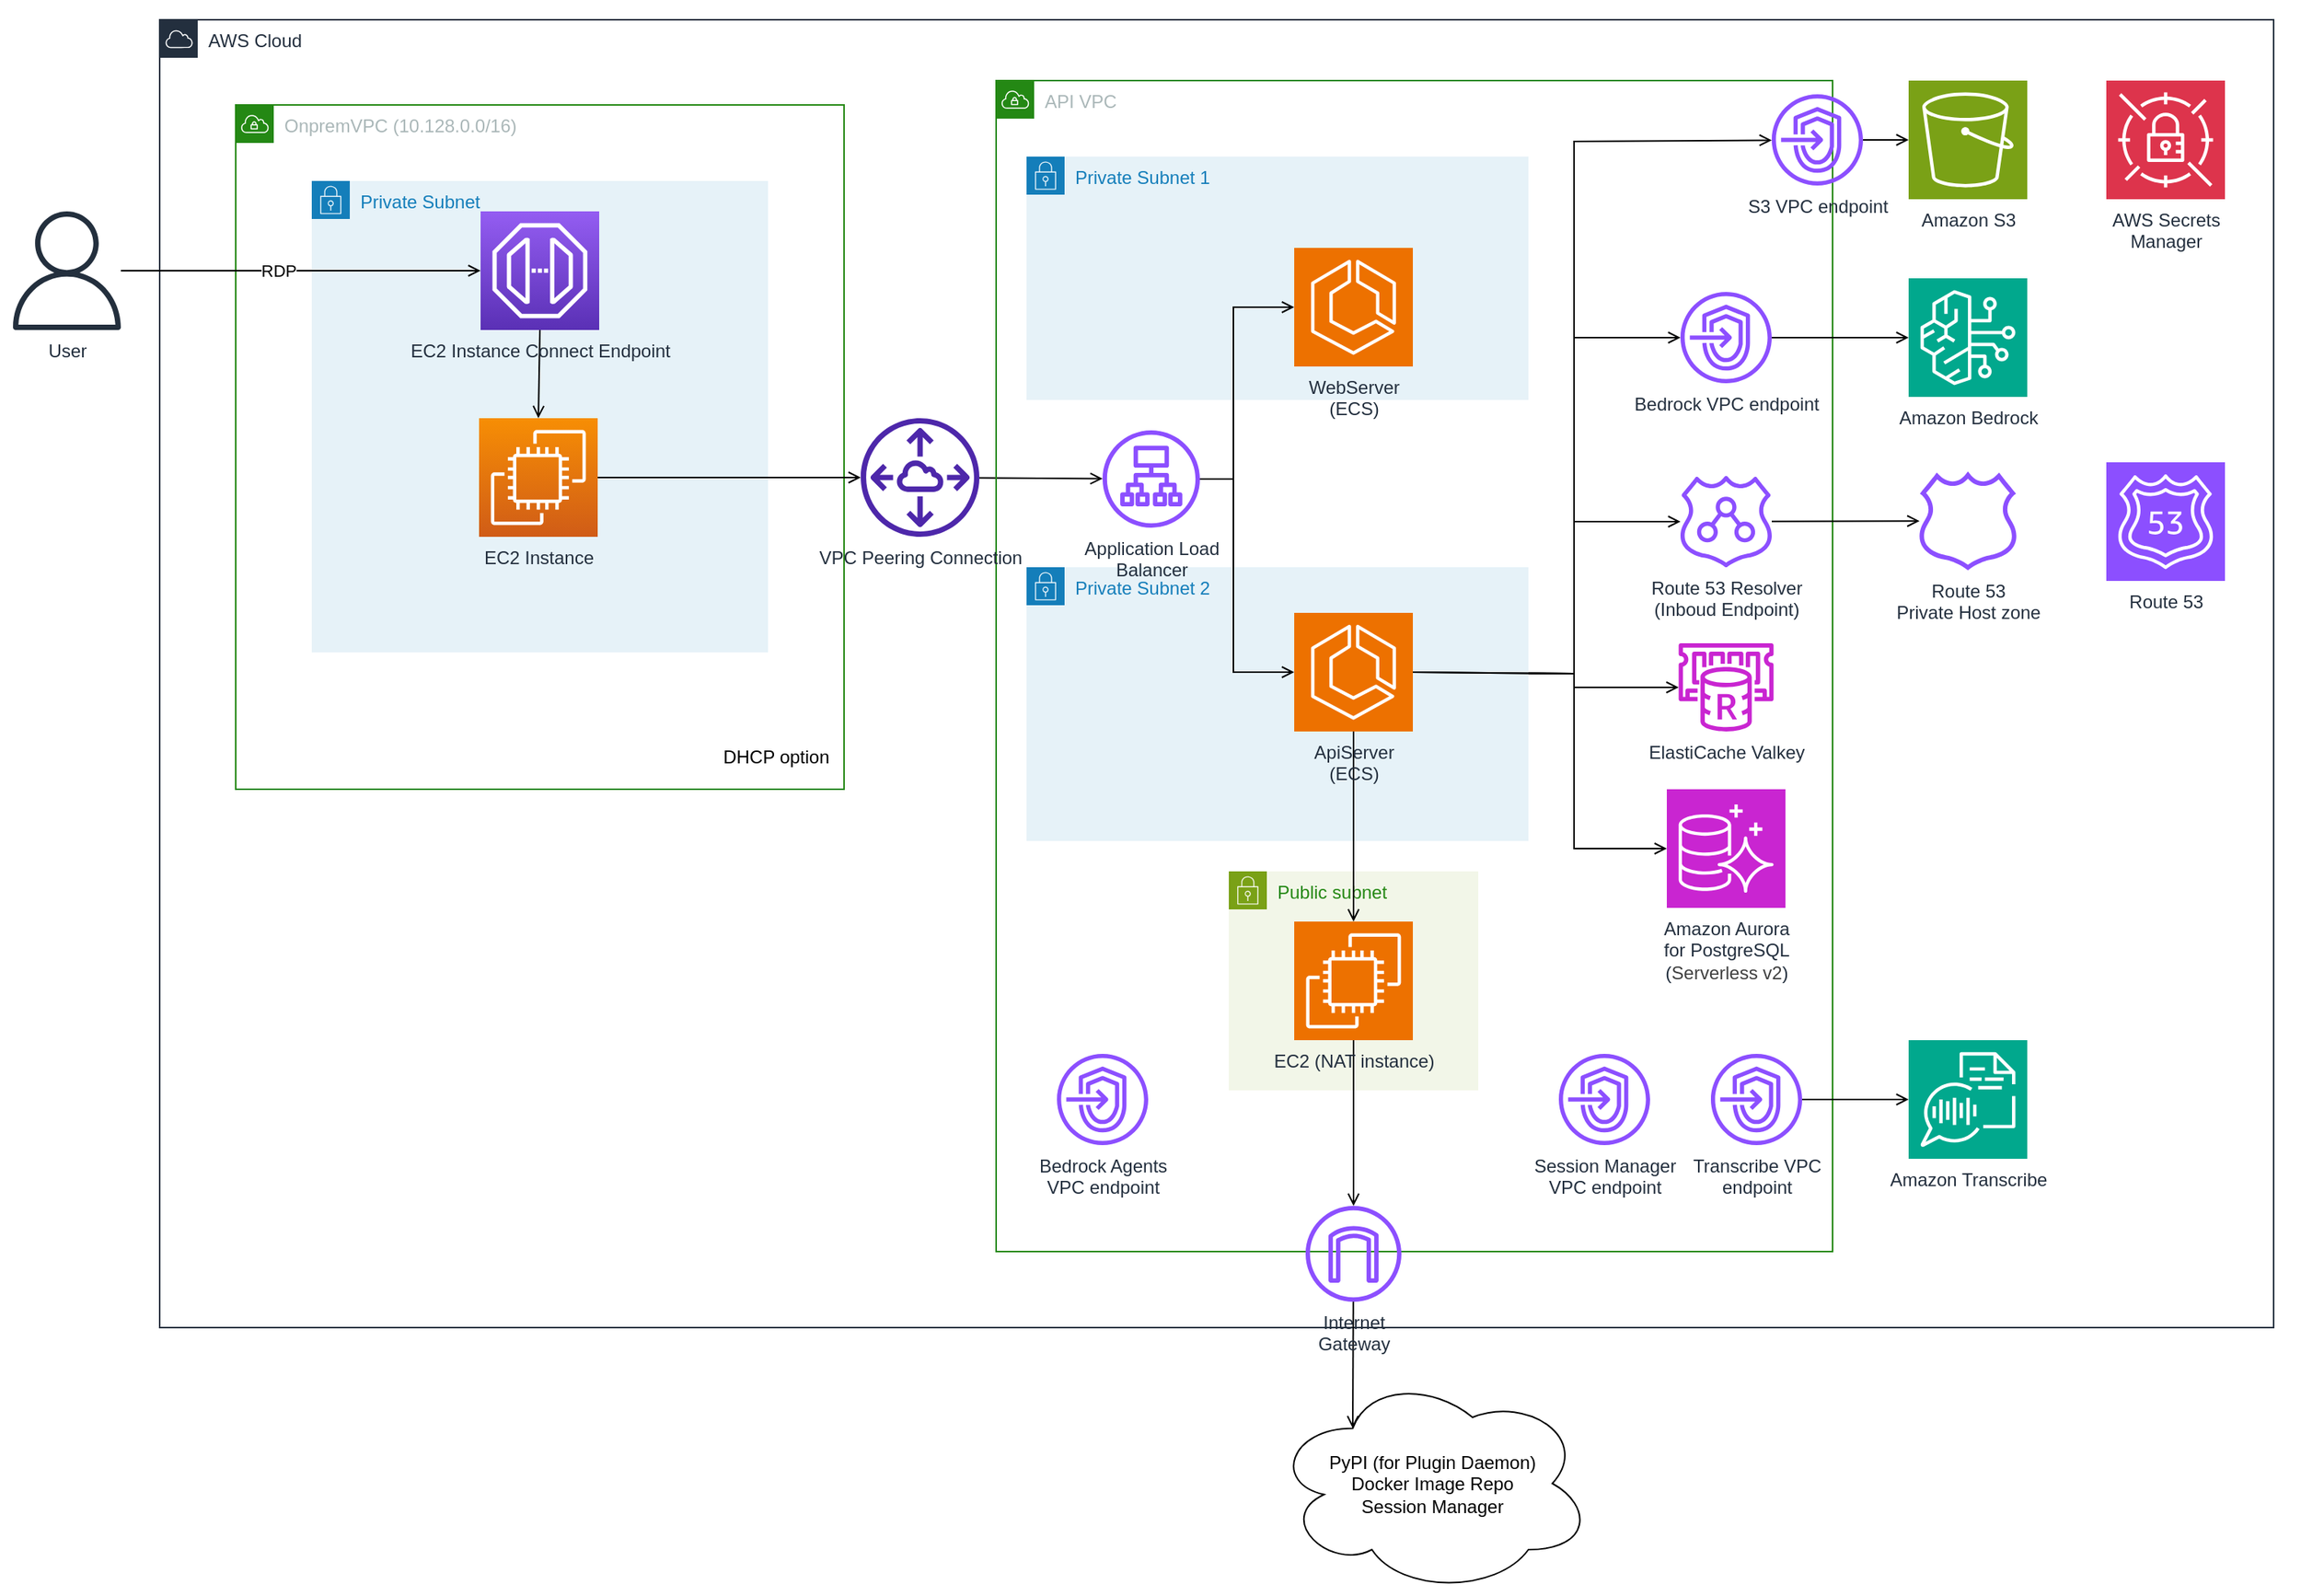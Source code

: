 <mxfile>
    <diagram name="構成図" id="scLz5ZwG_OTEOcT2iZyq">
        <mxGraphModel dx="2460" dy="1256" grid="0" gridSize="10" guides="1" tooltips="1" connect="1" arrows="1" fold="1" page="0" pageScale="1" pageWidth="1100" pageHeight="850" background="#ffffff" math="0" shadow="0">
            <root>
                <mxCell id="-Op6rsn55f1ckGNEvmAQ-0"/>
                <mxCell id="-Op6rsn55f1ckGNEvmAQ-1" style="" parent="-Op6rsn55f1ckGNEvmAQ-0"/>
                <mxCell id="0" value="" style="rounded=0;whiteSpace=wrap;html=1;strokeColor=none;" vertex="1" parent="-Op6rsn55f1ckGNEvmAQ-1">
                    <mxGeometry x="-55" y="37" width="1512" height="1047" as="geometry"/>
                </mxCell>
                <mxCell id="-Op6rsn55f1ckGNEvmAQ-7" value="AWS Cloud" style="points=[[0,0],[0.25,0],[0.5,0],[0.75,0],[1,0],[1,0.25],[1,0.5],[1,0.75],[1,1],[0.75,1],[0.5,1],[0.25,1],[0,1],[0,0.75],[0,0.5],[0,0.25]];outlineConnect=0;gradientColor=none;html=1;whiteSpace=wrap;fontSize=12;fontStyle=0;container=0;pointerEvents=0;collapsible=0;recursiveResize=0;shape=mxgraph.aws4.group;grIcon=mxgraph.aws4.group_aws_cloud;strokeColor=#232F3E;fillColor=none;verticalAlign=top;align=left;spacingLeft=30;fontColor=#232F3E;dashed=0;perimeterSpacing=10;" parent="-Op6rsn55f1ckGNEvmAQ-1" vertex="1">
                    <mxGeometry x="50" y="50" width="1390" height="860" as="geometry"/>
                </mxCell>
                <mxCell id="-Op6rsn55f1ckGNEvmAQ-8" value="User" style="sketch=0;outlineConnect=0;fontColor=#232F3E;gradientColor=none;fillColor=#232F3D;strokeColor=none;dashed=0;verticalLabelPosition=bottom;verticalAlign=top;align=center;html=1;fontSize=12;fontStyle=0;aspect=fixed;pointerEvents=1;shape=mxgraph.aws4.user;container=0;" parent="-Op6rsn55f1ckGNEvmAQ-1" vertex="1">
                    <mxGeometry x="-50" y="176" width="78" height="78" as="geometry"/>
                </mxCell>
                <mxCell id="aWdYd8eRBDDAZTukUYf9-21" value="" style="endArrow=open;startArrow=none;html=1;rounded=0;startFill=0;endFill=0;" parent="-Op6rsn55f1ckGNEvmAQ-1" source="-Op6rsn55f1ckGNEvmAQ-16" target="aWdYd8eRBDDAZTukUYf9-20" edge="1">
                    <mxGeometry width="50" height="50" relative="1" as="geometry">
                        <mxPoint x="614" y="352" as="sourcePoint"/>
                        <mxPoint x="640" y="351.732" as="targetPoint"/>
                        <Array as="points"/>
                    </mxGeometry>
                </mxCell>
                <mxCell id="aWdYd8eRBDDAZTukUYf9-26" value="" style="endArrow=open;startArrow=none;html=1;rounded=0;startFill=0;endFill=0;exitX=1;exitY=0.5;exitDx=0;exitDy=0;exitPerimeter=0;" parent="-Op6rsn55f1ckGNEvmAQ-1" source="aWdYd8eRBDDAZTukUYf9-19" target="aWdYd8eRBDDAZTukUYf9-6" edge="1">
                    <mxGeometry width="50" height="50" relative="1" as="geometry">
                        <mxPoint x="990" y="340" as="sourcePoint"/>
                        <mxPoint x="1010" y="390" as="targetPoint"/>
                        <Array as="points">
                            <mxPoint x="980" y="480"/>
                            <mxPoint x="980" y="259"/>
                        </Array>
                    </mxGeometry>
                </mxCell>
                <mxCell id="aWdYd8eRBDDAZTukUYf9-27" value="" style="endArrow=open;startArrow=none;html=1;rounded=0;startFill=0;endFill=0;exitX=1;exitY=0.5;exitDx=0;exitDy=0;exitPerimeter=0;" parent="-Op6rsn55f1ckGNEvmAQ-1" source="aWdYd8eRBDDAZTukUYf9-19" target="aWdYd8eRBDDAZTukUYf9-8" edge="1">
                    <mxGeometry width="50" height="50" relative="1" as="geometry">
                        <mxPoint x="1180" y="203" as="sourcePoint"/>
                        <mxPoint x="1200" y="199" as="targetPoint"/>
                        <Array as="points">
                            <mxPoint x="980" y="480"/>
                            <mxPoint x="980" y="130"/>
                        </Array>
                    </mxGeometry>
                </mxCell>
                <mxCell id="rXge9O6t7DaGYMaKoHD8-5" value="" style="endArrow=open;startArrow=none;html=1;rounded=0;startFill=0;endFill=0;exitX=1;exitY=0.5;exitDx=0;exitDy=0;exitPerimeter=0;" parent="-Op6rsn55f1ckGNEvmAQ-1" source="aWdYd8eRBDDAZTukUYf9-19" target="rXge9O6t7DaGYMaKoHD8-2" edge="1">
                    <mxGeometry width="50" height="50" relative="1" as="geometry">
                        <mxPoint x="884" y="489" as="sourcePoint"/>
                        <mxPoint x="1000" y="380" as="targetPoint"/>
                        <Array as="points">
                            <mxPoint x="980" y="480"/>
                            <mxPoint x="980" y="380"/>
                        </Array>
                    </mxGeometry>
                </mxCell>
                <mxCell id="aWdYd8eRBDDAZTukUYf9-0" value="PyPI (for Plugin Daemon)&lt;div&gt;Docker Image Repo&lt;/div&gt;&lt;div&gt;Session Manager&lt;/div&gt;" style="ellipse;shape=cloud;whiteSpace=wrap;html=1;container=0;" parent="-Op6rsn55f1ckGNEvmAQ-1" vertex="1">
                    <mxGeometry x="782" y="940" width="210" height="145" as="geometry"/>
                </mxCell>
                <mxCell id="A0FoMAuSDGvXEwbJHEUI-2" value="ASR" style="" parent="-Op6rsn55f1ckGNEvmAQ-0"/>
                <mxCell id="aWdYd8eRBDDAZTukUYf9-1" value="API VPC" style="points=[[0,0],[0.25,0],[0.5,0],[0.75,0],[1,0],[1,0.25],[1,0.5],[1,0.75],[1,1],[0.75,1],[0.5,1],[0.25,1],[0,1],[0,0.75],[0,0.5],[0,0.25]];outlineConnect=0;gradientColor=none;html=1;whiteSpace=wrap;fontSize=12;fontStyle=0;container=0;pointerEvents=0;collapsible=0;recursiveResize=0;shape=mxgraph.aws4.group;grIcon=mxgraph.aws4.group_vpc;strokeColor=#248814;fillColor=none;verticalAlign=top;align=left;spacingLeft=30;fontColor=#AAB7B8;dashed=0;" parent="A0FoMAuSDGvXEwbJHEUI-2" vertex="1">
                    <mxGeometry x="600" y="90" width="550" height="770" as="geometry"/>
                </mxCell>
                <mxCell id="aWdYd8eRBDDAZTukUYf9-2" value="Private Subnet 1" style="points=[[0,0],[0.25,0],[0.5,0],[0.75,0],[1,0],[1,0.25],[1,0.5],[1,0.75],[1,1],[0.75,1],[0.5,1],[0.25,1],[0,1],[0,0.75],[0,0.5],[0,0.25]];outlineConnect=0;gradientColor=none;html=1;whiteSpace=wrap;fontSize=12;fontStyle=0;container=0;pointerEvents=0;collapsible=0;recursiveResize=0;shape=mxgraph.aws4.group;grIcon=mxgraph.aws4.group_security_group;grStroke=0;strokeColor=#147EBA;fillColor=#E6F2F8;verticalAlign=top;align=left;spacingLeft=30;fontColor=#147EBA;dashed=0;" parent="A0FoMAuSDGvXEwbJHEUI-2" vertex="1">
                    <mxGeometry x="620" y="140" width="330" height="160" as="geometry"/>
                </mxCell>
                <mxCell id="aWdYd8eRBDDAZTukUYf9-3" value="Private Subnet 2" style="points=[[0,0],[0.25,0],[0.5,0],[0.75,0],[1,0],[1,0.25],[1,0.5],[1,0.75],[1,1],[0.75,1],[0.5,1],[0.25,1],[0,1],[0,0.75],[0,0.5],[0,0.25]];outlineConnect=0;gradientColor=none;html=1;whiteSpace=wrap;fontSize=12;fontStyle=0;container=0;pointerEvents=0;collapsible=0;recursiveResize=0;shape=mxgraph.aws4.group;grIcon=mxgraph.aws4.group_security_group;grStroke=0;strokeColor=#147EBA;fillColor=#E6F2F8;verticalAlign=top;align=left;spacingLeft=30;fontColor=#147EBA;dashed=0;" parent="A0FoMAuSDGvXEwbJHEUI-2" vertex="1">
                    <mxGeometry x="620" y="410" width="330" height="180" as="geometry"/>
                </mxCell>
                <mxCell id="aWdYd8eRBDDAZTukUYf9-4" value="Amazon Bedrock" style="sketch=0;points=[[0,0,0],[0.25,0,0],[0.5,0,0],[0.75,0,0],[1,0,0],[0,1,0],[0.25,1,0],[0.5,1,0],[0.75,1,0],[1,1,0],[0,0.25,0],[0,0.5,0],[0,0.75,0],[1,0.25,0],[1,0.5,0],[1,0.75,0]];outlineConnect=0;fontColor=#232F3E;fillColor=#01A88D;strokeColor=#ffffff;dashed=0;verticalLabelPosition=bottom;verticalAlign=top;align=center;html=1;fontSize=12;fontStyle=0;aspect=fixed;shape=mxgraph.aws4.resourceIcon;resIcon=mxgraph.aws4.bedrock;container=0;" parent="A0FoMAuSDGvXEwbJHEUI-2" vertex="1">
                    <mxGeometry x="1200" y="220" width="78" height="78" as="geometry"/>
                </mxCell>
                <mxCell id="aWdYd8eRBDDAZTukUYf9-5" value="" style="endArrow=open;startArrow=none;html=1;rounded=0;startFill=0;entryX=0;entryY=0.5;entryDx=0;entryDy=0;entryPerimeter=0;endFill=0;" parent="A0FoMAuSDGvXEwbJHEUI-2" source="aWdYd8eRBDDAZTukUYf9-6" target="aWdYd8eRBDDAZTukUYf9-4" edge="1">
                    <mxGeometry width="50" height="50" relative="1" as="geometry">
                        <mxPoint x="599" y="264" as="sourcePoint"/>
                        <mxPoint x="680" y="220" as="targetPoint"/>
                        <Array as="points"/>
                    </mxGeometry>
                </mxCell>
                <mxCell id="aWdYd8eRBDDAZTukUYf9-6" value="Bedrock VPC endpoint&lt;div&gt;&lt;br&gt;&lt;/div&gt;" style="sketch=0;outlineConnect=0;fontColor=#232F3E;gradientColor=none;fillColor=#8C4FFF;strokeColor=none;dashed=0;verticalLabelPosition=bottom;verticalAlign=top;align=center;html=1;fontSize=12;fontStyle=0;aspect=fixed;pointerEvents=1;shape=mxgraph.aws4.endpoints;container=0;" parent="A0FoMAuSDGvXEwbJHEUI-2" vertex="1">
                    <mxGeometry x="1050" y="229" width="60" height="60" as="geometry"/>
                </mxCell>
                <mxCell id="aWdYd8eRBDDAZTukUYf9-7" value="Amazon S3" style="sketch=0;points=[[0,0,0],[0.25,0,0],[0.5,0,0],[0.75,0,0],[1,0,0],[0,1,0],[0.25,1,0],[0.5,1,0],[0.75,1,0],[1,1,0],[0,0.25,0],[0,0.5,0],[0,0.75,0],[1,0.25,0],[1,0.5,0],[1,0.75,0]];outlineConnect=0;fontColor=#232F3E;fillColor=#7AA116;strokeColor=#ffffff;dashed=0;verticalLabelPosition=bottom;verticalAlign=top;align=center;html=1;fontSize=12;fontStyle=0;aspect=fixed;shape=mxgraph.aws4.resourceIcon;resIcon=mxgraph.aws4.s3;" parent="A0FoMAuSDGvXEwbJHEUI-2" vertex="1">
                    <mxGeometry x="1200" y="90" width="78" height="78" as="geometry"/>
                </mxCell>
                <mxCell id="aWdYd8eRBDDAZTukUYf9-8" value="S3 VPC endpoint&lt;div&gt;&lt;br&gt;&lt;/div&gt;" style="sketch=0;outlineConnect=0;fontColor=#232F3E;gradientColor=none;fillColor=#8C4FFF;strokeColor=none;dashed=0;verticalLabelPosition=bottom;verticalAlign=top;align=center;html=1;fontSize=12;fontStyle=0;aspect=fixed;pointerEvents=1;shape=mxgraph.aws4.endpoints;container=0;" parent="A0FoMAuSDGvXEwbJHEUI-2" vertex="1">
                    <mxGeometry x="1110" y="99" width="60" height="60" as="geometry"/>
                </mxCell>
                <mxCell id="aWdYd8eRBDDAZTukUYf9-9" value="" style="endArrow=open;startArrow=none;html=1;rounded=0;startFill=0;endFill=0;entryX=0;entryY=0.5;entryDx=0;entryDy=0;entryPerimeter=0;" parent="A0FoMAuSDGvXEwbJHEUI-2" source="aWdYd8eRBDDAZTukUYf9-8" target="aWdYd8eRBDDAZTukUYf9-7" edge="1">
                    <mxGeometry width="50" height="50" relative="1" as="geometry">
                        <mxPoint x="884" y="420" as="sourcePoint"/>
                        <mxPoint x="1020" y="331" as="targetPoint"/>
                        <Array as="points"/>
                    </mxGeometry>
                </mxCell>
                <mxCell id="aWdYd8eRBDDAZTukUYf9-10" value="Public subnet" style="points=[[0,0],[0.25,0],[0.5,0],[0.75,0],[1,0],[1,0.25],[1,0.5],[1,0.75],[1,1],[0.75,1],[0.5,1],[0.25,1],[0,1],[0,0.75],[0,0.5],[0,0.25]];outlineConnect=0;gradientColor=none;html=1;whiteSpace=wrap;fontSize=12;fontStyle=0;container=0;pointerEvents=0;collapsible=0;recursiveResize=0;shape=mxgraph.aws4.group;grIcon=mxgraph.aws4.group_security_group;grStroke=0;strokeColor=#7AA116;fillColor=#F2F6E8;verticalAlign=top;align=left;spacingLeft=30;fontColor=#248814;dashed=0;" parent="A0FoMAuSDGvXEwbJHEUI-2" vertex="1">
                    <mxGeometry x="753" y="610" width="164" height="144" as="geometry"/>
                </mxCell>
                <mxCell id="aWdYd8eRBDDAZTukUYf9-11" value="" style="endArrow=open;startArrow=none;html=1;rounded=0;startFill=0;endFill=0;entryX=0.25;entryY=0.25;entryDx=0;entryDy=0;entryPerimeter=0;" parent="A0FoMAuSDGvXEwbJHEUI-2" source="aWdYd8eRBDDAZTukUYf9-12" target="aWdYd8eRBDDAZTukUYf9-0" edge="1">
                    <mxGeometry width="50" height="50" relative="1" as="geometry">
                        <mxPoint x="1085" y="731" as="sourcePoint"/>
                        <mxPoint x="1340" y="721" as="targetPoint"/>
                        <Array as="points"/>
                    </mxGeometry>
                </mxCell>
                <mxCell id="aWdYd8eRBDDAZTukUYf9-12" value="Internet&lt;div&gt;Gateway&lt;/div&gt;" style="sketch=0;outlineConnect=0;fontColor=#232F3E;gradientColor=none;fillColor=#8C4FFF;strokeColor=none;dashed=0;verticalLabelPosition=bottom;verticalAlign=top;align=center;html=1;fontSize=12;fontStyle=0;aspect=fixed;pointerEvents=1;shape=mxgraph.aws4.internet_gateway;container=0;" parent="A0FoMAuSDGvXEwbJHEUI-2" vertex="1">
                    <mxGeometry x="803.5" y="830" width="63" height="63" as="geometry"/>
                </mxCell>
                <mxCell id="rXge9O6t7DaGYMaKoHD8-2" value="Route 53 Resolver&lt;div&gt;(Inboud Endpoint)&lt;/div&gt;" style="sketch=0;outlineConnect=0;fontColor=#232F3E;gradientColor=none;fillColor=#8C4FFF;strokeColor=none;dashed=0;verticalLabelPosition=bottom;verticalAlign=top;align=center;html=1;fontSize=12;fontStyle=0;aspect=fixed;pointerEvents=1;shape=mxgraph.aws4.route_53_resolver;" parent="A0FoMAuSDGvXEwbJHEUI-2" vertex="1">
                    <mxGeometry x="1050" y="350" width="60" height="60" as="geometry"/>
                </mxCell>
                <mxCell id="BU0Ik7JDDgYD2u-8v20c-0" value="Route 53" style="sketch=0;points=[[0,0,0],[0.25,0,0],[0.5,0,0],[0.75,0,0],[1,0,0],[0,1,0],[0.25,1,0],[0.5,1,0],[0.75,1,0],[1,1,0],[0,0.25,0],[0,0.5,0],[0,0.75,0],[1,0.25,0],[1,0.5,0],[1,0.75,0]];outlineConnect=0;fontColor=#232F3E;fillColor=#8C4FFF;strokeColor=#ffffff;dashed=0;verticalLabelPosition=bottom;verticalAlign=top;align=center;html=1;fontSize=12;fontStyle=0;aspect=fixed;shape=mxgraph.aws4.resourceIcon;resIcon=mxgraph.aws4.route_53;" parent="A0FoMAuSDGvXEwbJHEUI-2" vertex="1">
                    <mxGeometry x="1330" y="341" width="78" height="78" as="geometry"/>
                </mxCell>
                <mxCell id="BU0Ik7JDDgYD2u-8v20c-3" value="Route 53&lt;div&gt;Private Host zone&lt;/div&gt;" style="sketch=0;outlineConnect=0;fontColor=#232F3E;gradientColor=none;fillColor=#8C4FFF;strokeColor=none;dashed=0;verticalLabelPosition=bottom;verticalAlign=top;align=center;html=1;fontSize=12;fontStyle=0;aspect=fixed;pointerEvents=1;shape=mxgraph.aws4.hosted_zone;" parent="A0FoMAuSDGvXEwbJHEUI-2" vertex="1">
                    <mxGeometry x="1206.08" y="347" width="65.85" height="65" as="geometry"/>
                </mxCell>
                <mxCell id="BU0Ik7JDDgYD2u-8v20c-4" value="" style="endArrow=open;startArrow=none;html=1;rounded=0;startFill=0;endFill=0;" parent="A0FoMAuSDGvXEwbJHEUI-2" source="rXge9O6t7DaGYMaKoHD8-2" target="BU0Ik7JDDgYD2u-8v20c-3" edge="1">
                    <mxGeometry width="50" height="50" relative="1" as="geometry">
                        <mxPoint x="1120" y="269" as="sourcePoint"/>
                        <mxPoint x="1210" y="269" as="targetPoint"/>
                        <Array as="points"/>
                    </mxGeometry>
                </mxCell>
                <mxCell id="A0FoMAuSDGvXEwbJHEUI-3" value="debug: true" style="" parent="-Op6rsn55f1ckGNEvmAQ-0"/>
                <mxCell id="-Op6rsn55f1ckGNEvmAQ-3" value="Private Subnet" style="points=[[0,0],[0.25,0],[0.5,0],[0.75,0],[1,0],[1,0.25],[1,0.5],[1,0.75],[1,1],[0.75,1],[0.5,1],[0.25,1],[0,1],[0,0.75],[0,0.5],[0,0.25]];outlineConnect=0;gradientColor=none;html=1;whiteSpace=wrap;fontSize=12;fontStyle=0;container=0;pointerEvents=0;collapsible=0;recursiveResize=0;shape=mxgraph.aws4.group;grIcon=mxgraph.aws4.group_security_group;grStroke=0;strokeColor=#147EBA;fillColor=#E6F2F8;verticalAlign=top;align=left;spacingLeft=30;fontColor=#147EBA;dashed=0;" parent="A0FoMAuSDGvXEwbJHEUI-3" vertex="1">
                    <mxGeometry x="150" y="156" width="300" height="310" as="geometry"/>
                </mxCell>
                <mxCell id="-Op6rsn55f1ckGNEvmAQ-13" value="OnpremVPC (10.128.0.0/16)" style="points=[[0,0],[0.25,0],[0.5,0],[0.75,0],[1,0],[1,0.25],[1,0.5],[1,0.75],[1,1],[0.75,1],[0.5,1],[0.25,1],[0,1],[0,0.75],[0,0.5],[0,0.25]];outlineConnect=0;gradientColor=none;html=1;whiteSpace=wrap;fontSize=12;fontStyle=0;container=0;pointerEvents=0;collapsible=0;recursiveResize=0;shape=mxgraph.aws4.group;grIcon=mxgraph.aws4.group_vpc;strokeColor=#248814;fillColor=none;verticalAlign=top;align=left;spacingLeft=30;fontColor=#AAB7B8;dashed=0;" parent="A0FoMAuSDGvXEwbJHEUI-3" vertex="1">
                    <mxGeometry x="100" y="106" width="400" height="450" as="geometry"/>
                </mxCell>
                <mxCell id="-Op6rsn55f1ckGNEvmAQ-14" value="EC2 Instance" style="sketch=0;points=[[0,0,0],[0.25,0,0],[0.5,0,0],[0.75,0,0],[1,0,0],[0,1,0],[0.25,1,0],[0.5,1,0],[0.75,1,0],[1,1,0],[0,0.25,0],[0,0.5,0],[0,0.75,0],[1,0.25,0],[1,0.5,0],[1,0.75,0]];outlineConnect=0;fontColor=#232F3E;gradientColor=#F78E04;gradientDirection=north;fillColor=#D05C17;strokeColor=#ffffff;dashed=0;verticalLabelPosition=bottom;verticalAlign=top;align=center;html=1;fontSize=12;fontStyle=0;aspect=fixed;shape=mxgraph.aws4.resourceIcon;resIcon=mxgraph.aws4.ec2;container=0;" parent="A0FoMAuSDGvXEwbJHEUI-3" vertex="1">
                    <mxGeometry x="260" y="312" width="78" height="78" as="geometry"/>
                </mxCell>
                <mxCell id="-Op6rsn55f1ckGNEvmAQ-15" value="" style="endArrow=open;html=1;rounded=0;exitX=0.5;exitY=1;exitDx=0;exitDy=0;exitPerimeter=0;entryX=0.5;entryY=0;entryDx=0;entryDy=0;entryPerimeter=0;endFill=0;" parent="A0FoMAuSDGvXEwbJHEUI-3" source="-Op6rsn55f1ckGNEvmAQ-25" target="-Op6rsn55f1ckGNEvmAQ-14" edge="1">
                    <mxGeometry width="50" height="50" relative="1" as="geometry">
                        <mxPoint x="250" y="346" as="sourcePoint"/>
                        <mxPoint x="300" y="296" as="targetPoint"/>
                    </mxGeometry>
                </mxCell>
                <mxCell id="-Op6rsn55f1ckGNEvmAQ-16" value="VPC Peering Connection" style="sketch=0;outlineConnect=0;fontColor=#232F3E;gradientColor=none;fillColor=#4D27AA;strokeColor=none;dashed=0;verticalLabelPosition=bottom;verticalAlign=top;align=center;html=1;fontSize=12;fontStyle=0;aspect=fixed;pointerEvents=1;shape=mxgraph.aws4.peering;container=0;" parent="A0FoMAuSDGvXEwbJHEUI-3" vertex="1">
                    <mxGeometry x="511" y="312" width="78" height="78" as="geometry"/>
                </mxCell>
                <mxCell id="-Op6rsn55f1ckGNEvmAQ-17" value="" style="endArrow=open;startArrow=none;html=1;rounded=0;exitX=1;exitY=0.5;exitDx=0;exitDy=0;exitPerimeter=0;entryX=0;entryY=0.5;entryDx=0;entryDy=0;entryPerimeter=0;endFill=0;startFill=0;" parent="A0FoMAuSDGvXEwbJHEUI-3" source="-Op6rsn55f1ckGNEvmAQ-14" target="-Op6rsn55f1ckGNEvmAQ-16" edge="1">
                    <mxGeometry width="50" height="50" relative="1" as="geometry">
                        <mxPoint x="340" y="360" as="sourcePoint"/>
                        <mxPoint x="390" y="310" as="targetPoint"/>
                    </mxGeometry>
                </mxCell>
                <mxCell id="-Op6rsn55f1ckGNEvmAQ-24" value="DHCP option" style="text;html=1;align=center;verticalAlign=middle;resizable=0;points=[];autosize=1;strokeColor=none;fillColor=none;container=0;" parent="A0FoMAuSDGvXEwbJHEUI-3" vertex="1">
                    <mxGeometry x="410" y="520" width="90" height="30" as="geometry"/>
                </mxCell>
                <mxCell id="-Op6rsn55f1ckGNEvmAQ-25" value="EC2 Instance Connect Endpoint" style="sketch=0;points=[[0,0,0],[0.25,0,0],[0.5,0,0],[0.75,0,0],[1,0,0],[0,1,0],[0.25,1,0],[0.5,1,0],[0.75,1,0],[1,1,0],[0,0.25,0],[0,0.5,0],[0,0.75,0],[1,0.25,0],[1,0.5,0],[1,0.75,0]];outlineConnect=0;fontColor=#232F3E;gradientColor=#945DF2;gradientDirection=north;fillColor=#5A30B5;strokeColor=#ffffff;dashed=0;verticalLabelPosition=bottom;verticalAlign=top;align=center;html=1;fontSize=12;fontStyle=0;aspect=fixed;shape=mxgraph.aws4.resourceIcon;resIcon=mxgraph.aws4.endpoint;container=0;" parent="A0FoMAuSDGvXEwbJHEUI-3" vertex="1">
                    <mxGeometry x="261" y="176" width="78" height="78" as="geometry"/>
                </mxCell>
                <mxCell id="-Op6rsn55f1ckGNEvmAQ-9" value="" style="endArrow=open;html=1;rounded=0;exitX=1;exitY=0.5;exitDx=0;exitDy=0;exitPerimeter=0;entryX=0;entryY=0.5;entryDx=0;entryDy=0;entryPerimeter=0;endFill=0;" parent="A0FoMAuSDGvXEwbJHEUI-3" source="-Op6rsn55f1ckGNEvmAQ-8" target="-Op6rsn55f1ckGNEvmAQ-25" edge="1">
                    <mxGeometry width="50" height="50" relative="1" as="geometry">
                        <mxPoint x="190" y="146" as="sourcePoint"/>
                        <mxPoint x="240" y="96" as="targetPoint"/>
                    </mxGeometry>
                </mxCell>
                <mxCell id="-Op6rsn55f1ckGNEvmAQ-10" value="RDP" style="edgeLabel;html=1;align=center;verticalAlign=middle;resizable=0;points=[];container=0;" parent="-Op6rsn55f1ckGNEvmAQ-9" vertex="1" connectable="0">
                    <mxGeometry x="-0.136" y="-6" relative="1" as="geometry">
                        <mxPoint x="1" y="-6" as="offset"/>
                    </mxGeometry>
                </mxCell>
                <mxCell id="A0FoMAuSDGvXEwbJHEUI-4" value="optional" style="locked=1;" parent="-Op6rsn55f1ckGNEvmAQ-0"/>
                <mxCell id="aWdYd8eRBDDAZTukUYf9-13" value="" style="endArrow=open;startArrow=none;html=1;rounded=0;startFill=0;exitX=0.5;exitY=1;exitDx=0;exitDy=0;exitPerimeter=0;endFill=0;" parent="A0FoMAuSDGvXEwbJHEUI-4" source="aWdYd8eRBDDAZTukUYf9-14" target="aWdYd8eRBDDAZTukUYf9-12" edge="1">
                    <mxGeometry width="50" height="50" relative="1" as="geometry">
                        <mxPoint x="1050" y="724" as="sourcePoint"/>
                        <mxPoint x="1110" y="721" as="targetPoint"/>
                        <Array as="points"/>
                    </mxGeometry>
                </mxCell>
                <mxCell id="aWdYd8eRBDDAZTukUYf9-14" value="EC2 (NAT instance)" style="sketch=0;points=[[0,0,0],[0.25,0,0],[0.5,0,0],[0.75,0,0],[1,0,0],[0,1,0],[0.25,1,0],[0.5,1,0],[0.75,1,0],[1,1,0],[0,0.25,0],[0,0.5,0],[0,0.75,0],[1,0.25,0],[1,0.5,0],[1,0.75,0]];outlineConnect=0;fontColor=#232F3E;fillColor=#ED7100;strokeColor=#ffffff;dashed=0;verticalLabelPosition=bottom;verticalAlign=top;align=center;html=1;fontSize=12;fontStyle=0;aspect=fixed;shape=mxgraph.aws4.resourceIcon;resIcon=mxgraph.aws4.ec2;container=0;" parent="A0FoMAuSDGvXEwbJHEUI-4" vertex="1">
                    <mxGeometry x="796" y="643" width="78" height="78" as="geometry"/>
                </mxCell>
                <mxCell id="tkBSnGC2P5niM5_FBsbE-1" value="Transcribe VPC&lt;div&gt;endpoint&lt;div&gt;&lt;br&gt;&lt;/div&gt;&lt;/div&gt;" style="sketch=0;outlineConnect=0;fontColor=#232F3E;gradientColor=none;fillColor=#8C4FFF;strokeColor=none;dashed=0;verticalLabelPosition=bottom;verticalAlign=top;align=center;html=1;fontSize=12;fontStyle=0;aspect=fixed;pointerEvents=1;shape=mxgraph.aws4.endpoints;container=0;" parent="A0FoMAuSDGvXEwbJHEUI-4" vertex="1">
                    <mxGeometry x="1070" y="730" width="60" height="60" as="geometry"/>
                </mxCell>
                <mxCell id="tkBSnGC2P5niM5_FBsbE-2" value="Bedrock Agents&lt;div&gt;VPC&amp;nbsp;&lt;span style=&quot;background-color: transparent;&quot;&gt;endpoint&lt;/span&gt;&lt;div&gt;&lt;div&gt;&lt;br&gt;&lt;/div&gt;&lt;/div&gt;&lt;/div&gt;" style="sketch=0;outlineConnect=0;fontColor=#232F3E;gradientColor=none;fillColor=#8C4FFF;strokeColor=none;dashed=0;verticalLabelPosition=bottom;verticalAlign=top;align=center;html=1;fontSize=12;fontStyle=0;aspect=fixed;pointerEvents=1;shape=mxgraph.aws4.endpoints;container=0;" parent="A0FoMAuSDGvXEwbJHEUI-4" vertex="1">
                    <mxGeometry x="640" y="730" width="60" height="60" as="geometry"/>
                </mxCell>
                <mxCell id="tkBSnGC2P5niM5_FBsbE-3" value="Session Manager&lt;br&gt;&lt;div&gt;VPC&amp;nbsp;&lt;span style=&quot;background-color: transparent;&quot;&gt;endpoint&lt;/span&gt;&lt;div&gt;&lt;div&gt;&lt;br&gt;&lt;/div&gt;&lt;/div&gt;&lt;/div&gt;" style="sketch=0;outlineConnect=0;fontColor=#232F3E;gradientColor=none;fillColor=#8C4FFF;strokeColor=none;dashed=0;verticalLabelPosition=bottom;verticalAlign=top;align=center;html=1;fontSize=12;fontStyle=0;aspect=fixed;pointerEvents=1;shape=mxgraph.aws4.endpoints;container=0;" parent="A0FoMAuSDGvXEwbJHEUI-4" vertex="1">
                    <mxGeometry x="970" y="730" width="60" height="60" as="geometry"/>
                </mxCell>
                <mxCell id="A0FoMAuSDGvXEwbJHEUI-0" value="" style="endArrow=open;startArrow=none;html=1;rounded=0;startFill=0;entryX=0;entryY=0.5;entryDx=0;entryDy=0;entryPerimeter=0;endFill=0;" parent="A0FoMAuSDGvXEwbJHEUI-4" source="tkBSnGC2P5niM5_FBsbE-1" target="A0FoMAuSDGvXEwbJHEUI-1" edge="1">
                    <mxGeometry width="50" height="50" relative="1" as="geometry">
                        <mxPoint x="1130" y="760" as="sourcePoint"/>
                        <mxPoint x="1220" y="269" as="targetPoint"/>
                        <Array as="points"/>
                    </mxGeometry>
                </mxCell>
                <mxCell id="A0FoMAuSDGvXEwbJHEUI-1" value="Amazon Transcribe" style="sketch=0;points=[[0,0,0],[0.25,0,0],[0.5,0,0],[0.75,0,0],[1,0,0],[0,1,0],[0.25,1,0],[0.5,1,0],[0.75,1,0],[1,1,0],[0,0.25,0],[0,0.5,0],[0,0.75,0],[1,0.25,0],[1,0.5,0],[1,0.75,0]];outlineConnect=0;fontColor=#232F3E;fillColor=#01A88D;strokeColor=#ffffff;dashed=0;verticalLabelPosition=bottom;verticalAlign=top;align=center;html=1;fontSize=12;fontStyle=0;aspect=fixed;shape=mxgraph.aws4.resourceIcon;resIcon=mxgraph.aws4.transcribe;" parent="A0FoMAuSDGvXEwbJHEUI-4" vertex="1">
                    <mxGeometry x="1200" y="721" width="78" height="78" as="geometry"/>
                </mxCell>
                <mxCell id="aWdYd8eRBDDAZTukUYf9-15" value="" style="endArrow=open;startArrow=none;html=1;rounded=0;startFill=0;endFill=0;exitX=0.5;exitY=1;exitDx=0;exitDy=0;exitPerimeter=0;entryX=0.5;entryY=0;entryDx=0;entryDy=0;entryPerimeter=0;" parent="A0FoMAuSDGvXEwbJHEUI-4" source="aWdYd8eRBDDAZTukUYf9-19" target="aWdYd8eRBDDAZTukUYf9-14" edge="1">
                    <mxGeometry width="50" height="50" relative="1" as="geometry">
                        <mxPoint x="884" y="489" as="sourcePoint"/>
                        <mxPoint x="1051" y="549" as="targetPoint"/>
                    </mxGeometry>
                </mxCell>
                <mxCell id="A0FoMAuSDGvXEwbJHEUI-5" value="DifyOnAWS" style="" parent="-Op6rsn55f1ckGNEvmAQ-0"/>
                <mxCell id="aWdYd8eRBDDAZTukUYf9-16" value="WebServer&lt;div&gt;(ECS)&lt;/div&gt;" style="sketch=0;points=[[0,0,0],[0.25,0,0],[0.5,0,0],[0.75,0,0],[1,0,0],[0,1,0],[0.25,1,0],[0.5,1,0],[0.75,1,0],[1,1,0],[0,0.25,0],[0,0.5,0],[0,0.75,0],[1,0.25,0],[1,0.5,0],[1,0.75,0]];outlineConnect=0;fontColor=#232F3E;fillColor=#ED7100;strokeColor=#ffffff;dashed=0;verticalLabelPosition=bottom;verticalAlign=top;align=center;html=1;fontSize=12;fontStyle=0;aspect=fixed;shape=mxgraph.aws4.resourceIcon;resIcon=mxgraph.aws4.ecs;" parent="A0FoMAuSDGvXEwbJHEUI-5" vertex="1">
                    <mxGeometry x="796" y="200" width="78" height="78" as="geometry"/>
                </mxCell>
                <mxCell id="aWdYd8eRBDDAZTukUYf9-17" value="" style="endArrow=open;startArrow=none;html=1;rounded=0;startFill=0;endFill=0;entryX=0;entryY=0.5;entryDx=0;entryDy=0;entryPerimeter=0;" parent="A0FoMAuSDGvXEwbJHEUI-5" source="aWdYd8eRBDDAZTukUYf9-20" target="aWdYd8eRBDDAZTukUYf9-16" edge="1">
                    <mxGeometry width="50" height="50" relative="1" as="geometry">
                        <mxPoint x="416" y="360" as="sourcePoint"/>
                        <mxPoint x="596" y="360" as="targetPoint"/>
                        <Array as="points">
                            <mxPoint x="756" y="352"/>
                            <mxPoint x="756" y="239"/>
                        </Array>
                    </mxGeometry>
                </mxCell>
                <mxCell id="aWdYd8eRBDDAZTukUYf9-18" value="" style="endArrow=open;startArrow=none;html=1;rounded=0;startFill=0;endFill=0;entryX=0;entryY=0.5;entryDx=0;entryDy=0;entryPerimeter=0;" parent="A0FoMAuSDGvXEwbJHEUI-5" source="aWdYd8eRBDDAZTukUYf9-20" target="aWdYd8eRBDDAZTukUYf9-19" edge="1">
                    <mxGeometry width="50" height="50" relative="1" as="geometry">
                        <mxPoint x="744" y="362" as="sourcePoint"/>
                        <mxPoint x="806" y="249" as="targetPoint"/>
                        <Array as="points">
                            <mxPoint x="756" y="352"/>
                            <mxPoint x="756" y="479"/>
                        </Array>
                    </mxGeometry>
                </mxCell>
                <mxCell id="aWdYd8eRBDDAZTukUYf9-20" value="Application Load&lt;div&gt;Balancer&lt;/div&gt;" style="sketch=0;outlineConnect=0;fontColor=#232F3E;gradientColor=none;fillColor=#8C4FFF;strokeColor=none;dashed=0;verticalLabelPosition=bottom;verticalAlign=top;align=center;html=1;fontSize=12;fontStyle=0;aspect=fixed;pointerEvents=1;shape=mxgraph.aws4.application_load_balancer;" parent="A0FoMAuSDGvXEwbJHEUI-5" vertex="1">
                    <mxGeometry x="670" y="320" width="64" height="64" as="geometry"/>
                </mxCell>
                <mxCell id="aWdYd8eRBDDAZTukUYf9-19" value="ApiServer&lt;div&gt;(ECS)&lt;/div&gt;" style="sketch=0;points=[[0,0,0],[0.25,0,0],[0.5,0,0],[0.75,0,0],[1,0,0],[0,1,0],[0.25,1,0],[0.5,1,0],[0.75,1,0],[1,1,0],[0,0.25,0],[0,0.5,0],[0,0.75,0],[1,0.25,0],[1,0.5,0],[1,0.75,0]];outlineConnect=0;fontColor=#232F3E;fillColor=#ED7100;strokeColor=#ffffff;dashed=0;verticalLabelPosition=bottom;verticalAlign=top;align=center;html=1;fontSize=12;fontStyle=0;aspect=fixed;shape=mxgraph.aws4.resourceIcon;resIcon=mxgraph.aws4.ecs;" parent="A0FoMAuSDGvXEwbJHEUI-5" vertex="1">
                    <mxGeometry x="796" y="440" width="78" height="78" as="geometry"/>
                </mxCell>
                <mxCell id="aWdYd8eRBDDAZTukUYf9-24" value="Amazon Aurora&lt;div&gt;&lt;span style=&quot;background-color: transparent;&quot;&gt;for PostgreSQL&lt;/span&gt;&lt;/div&gt;&lt;div&gt;&lt;span style=&quot;background-color: transparent;&quot;&gt;(&lt;/span&gt;&lt;span style=&quot;background-color: transparent; color: rgb(63, 63, 63);&quot;&gt;Serverless v2&lt;/span&gt;&lt;span style=&quot;background-color: transparent;&quot;&gt;)&lt;/span&gt;&lt;/div&gt;" style="sketch=0;points=[[0,0,0],[0.25,0,0],[0.5,0,0],[0.75,0,0],[1,0,0],[0,1,0],[0.25,1,0],[0.5,1,0],[0.75,1,0],[1,1,0],[0,0.25,0],[0,0.5,0],[0,0.75,0],[1,0.25,0],[1,0.5,0],[1,0.75,0]];outlineConnect=0;fontColor=#232F3E;fillColor=#C925D1;strokeColor=#ffffff;dashed=0;verticalLabelPosition=bottom;verticalAlign=top;align=center;html=1;fontSize=12;fontStyle=0;aspect=fixed;shape=mxgraph.aws4.resourceIcon;resIcon=mxgraph.aws4.aurora;" parent="A0FoMAuSDGvXEwbJHEUI-5" vertex="1">
                    <mxGeometry x="1041" y="556" width="78" height="78" as="geometry"/>
                </mxCell>
                <mxCell id="aWdYd8eRBDDAZTukUYf9-25" value="ElastiCache Valkey" style="sketch=0;outlineConnect=0;fontColor=#232F3E;gradientColor=none;fillColor=#C925D1;strokeColor=none;dashed=0;verticalLabelPosition=bottom;verticalAlign=top;align=center;html=1;fontSize=12;fontStyle=0;aspect=fixed;pointerEvents=1;shape=mxgraph.aws4.elasticache_for_redis;" parent="A0FoMAuSDGvXEwbJHEUI-5" vertex="1">
                    <mxGeometry x="1047.21" y="460" width="65.57" height="58" as="geometry"/>
                </mxCell>
                <mxCell id="aWdYd8eRBDDAZTukUYf9-22" value="" style="endArrow=open;startArrow=none;html=1;rounded=0;startFill=0;endFill=0;exitX=1;exitY=0.5;exitDx=0;exitDy=0;exitPerimeter=0;" parent="A0FoMAuSDGvXEwbJHEUI-5" source="aWdYd8eRBDDAZTukUYf9-19" target="aWdYd8eRBDDAZTukUYf9-25" edge="1">
                    <mxGeometry width="50" height="50" relative="1" as="geometry">
                        <mxPoint x="884" y="489" as="sourcePoint"/>
                        <mxPoint x="1051" y="549" as="targetPoint"/>
                        <Array as="points">
                            <mxPoint x="980" y="480"/>
                            <mxPoint x="980" y="489"/>
                        </Array>
                    </mxGeometry>
                </mxCell>
                <mxCell id="aWdYd8eRBDDAZTukUYf9-23" value="" style="endArrow=open;startArrow=none;html=1;rounded=0;startFill=0;endFill=0;exitX=1;exitY=0.5;exitDx=0;exitDy=0;exitPerimeter=0;entryX=0;entryY=0.5;entryDx=0;entryDy=0;entryPerimeter=0;" parent="A0FoMAuSDGvXEwbJHEUI-5" source="aWdYd8eRBDDAZTukUYf9-19" target="aWdYd8eRBDDAZTukUYf9-24" edge="1">
                    <mxGeometry width="50" height="50" relative="1" as="geometry">
                        <mxPoint x="884" y="489" as="sourcePoint"/>
                        <mxPoint x="1120" y="208" as="targetPoint"/>
                        <Array as="points">
                            <mxPoint x="980" y="480"/>
                            <mxPoint x="980" y="595"/>
                        </Array>
                    </mxGeometry>
                </mxCell>
                <mxCell id="aWdYd8eRBDDAZTukUYf9-28" value="AWS Secrets&lt;div&gt;Manager&lt;/div&gt;" style="sketch=0;points=[[0,0,0],[0.25,0,0],[0.5,0,0],[0.75,0,0],[1,0,0],[0,1,0],[0.25,1,0],[0.5,1,0],[0.75,1,0],[1,1,0],[0,0.25,0],[0,0.5,0],[0,0.75,0],[1,0.25,0],[1,0.5,0],[1,0.75,0]];outlineConnect=0;fontColor=#232F3E;fillColor=#DD344C;strokeColor=#ffffff;dashed=0;verticalLabelPosition=bottom;verticalAlign=top;align=center;html=1;fontSize=12;fontStyle=0;aspect=fixed;shape=mxgraph.aws4.resourceIcon;resIcon=mxgraph.aws4.secrets_manager;" parent="A0FoMAuSDGvXEwbJHEUI-5" vertex="1">
                    <mxGeometry x="1330" y="90" width="78" height="78" as="geometry"/>
                </mxCell>
            </root>
        </mxGraphModel>
    </diagram>
    <diagram id="uppT4LE7XmCDqtwzKAN2" name="オンプレイメージ">
        <mxGraphModel dx="681" dy="691" grid="1" gridSize="10" guides="1" tooltips="1" connect="1" arrows="1" fold="1" page="1" pageScale="1" pageWidth="827" pageHeight="1169" math="0" shadow="0">
            <root>
                <mxCell id="0"/>
                <mxCell id="1" style="locked=1;" parent="0"/>
                <mxCell id="ev9jzA7y2pLPqHoAghrJ-1" value="User" style="sketch=0;outlineConnect=0;fontColor=#232F3E;gradientColor=none;fillColor=#232F3D;strokeColor=none;dashed=0;verticalLabelPosition=bottom;verticalAlign=top;align=center;html=1;fontSize=12;fontStyle=0;aspect=fixed;pointerEvents=1;shape=mxgraph.aws4.user;container=0;" parent="1" vertex="1">
                    <mxGeometry x="60" y="311" width="78" height="78" as="geometry"/>
                </mxCell>
                <mxCell id="ev9jzA7y2pLPqHoAghrJ-2" value="OnPremis Network" style="points=[[0,0],[0.25,0],[0.5,0],[0.75,0],[1,0],[1,0.25],[1,0.5],[1,0.75],[1,1],[0.75,1],[0.5,1],[0.25,1],[0,1],[0,0.75],[0,0.5],[0,0.25]];outlineConnect=0;gradientColor=none;html=1;whiteSpace=wrap;fontSize=12;fontStyle=0;container=0;pointerEvents=0;collapsible=0;recursiveResize=0;shape=mxgraph.aws4.group;grIcon=mxgraph.aws4.group_vpc;strokeColor=#248814;fillColor=none;verticalAlign=top;align=left;spacingLeft=30;fontColor=#AAB7B8;dashed=0;" parent="1" vertex="1">
                    <mxGeometry x="10" y="90" width="364" height="563" as="geometry"/>
                </mxCell>
                <mxCell id="ev9jzA7y2pLPqHoAghrJ-3" value="" style="endArrow=open;startArrow=none;html=1;rounded=0;endFill=0;startFill=0;" parent="1" source="ev9jzA7y2pLPqHoAghrJ-4" target="ev9jzA7y2pLPqHoAghrJ-5" edge="1">
                    <mxGeometry width="50" height="50" relative="1" as="geometry">
                        <mxPoint x="240" y="350" as="sourcePoint"/>
                        <mxPoint x="387" y="354" as="targetPoint"/>
                    </mxGeometry>
                </mxCell>
                <mxCell id="ev9jzA7y2pLPqHoAghrJ-4" value="" style="sketch=0;outlineConnect=0;fontColor=#232F3E;gradientColor=none;fillColor=#232F3D;strokeColor=none;dashed=0;verticalLabelPosition=bottom;verticalAlign=top;align=center;html=1;fontSize=12;fontStyle=0;aspect=fixed;pointerEvents=1;shape=mxgraph.aws4.client;" parent="1" vertex="1">
                    <mxGeometry x="144" y="313" width="78" height="76" as="geometry"/>
                </mxCell>
                <mxCell id="ev9jzA7y2pLPqHoAghrJ-5" value="お客様ルーター" style="sketch=0;outlineConnect=0;fontColor=#232F3E;gradientColor=none;fillColor=#8C4FFF;strokeColor=none;dashed=0;verticalLabelPosition=bottom;verticalAlign=top;align=center;html=1;fontSize=12;fontStyle=0;aspect=fixed;pointerEvents=1;shape=mxgraph.aws4.customer_gateway;" parent="1" vertex="1">
                    <mxGeometry x="290" y="322" width="59" height="59" as="geometry"/>
                </mxCell>
                <mxCell id="ev9jzA7y2pLPqHoAghrJ-7" value="AWS Cloud" style="points=[[0,0],[0.25,0],[0.5,0],[0.75,0],[1,0],[1,0.25],[1,0.5],[1,0.75],[1,1],[0.75,1],[0.5,1],[0.25,1],[0,1],[0,0.75],[0,0.5],[0,0.25]];outlineConnect=0;gradientColor=none;html=1;whiteSpace=wrap;fontSize=12;fontStyle=0;container=0;pointerEvents=0;collapsible=0;recursiveResize=0;shape=mxgraph.aws4.group;grIcon=mxgraph.aws4.group_aws_cloud;strokeColor=#232F3E;fillColor=none;verticalAlign=top;align=left;spacingLeft=30;fontColor=#232F3E;dashed=0;" parent="1" vertex="1">
                    <mxGeometry x="544" y="10" width="936" height="900" as="geometry"/>
                </mxCell>
                <mxCell id="hodR5Mk7gZ6cRUXSF1xd-91" value="PyPI (for Plugin Daemon)&lt;div&gt;Docker Image Repo&lt;/div&gt;&lt;div&gt;Session Manager&lt;/div&gt;" style="ellipse;shape=cloud;whiteSpace=wrap;html=1;container=0;" parent="1" vertex="1">
                    <mxGeometry x="802" y="940" width="210" height="145" as="geometry"/>
                </mxCell>
                <mxCell id="hodR5Mk7gZ6cRUXSF1xd-113" value="" style="endArrow=open;startArrow=none;html=1;rounded=0;startFill=0;endFill=0;exitX=1;exitY=0.5;exitDx=0;exitDy=0;exitPerimeter=0;" parent="1" source="hodR5Mk7gZ6cRUXSF1xd-107" target="hodR5Mk7gZ6cRUXSF1xd-94" edge="1">
                    <mxGeometry width="50" height="50" relative="1" as="geometry">
                        <mxPoint x="1010" y="340" as="sourcePoint"/>
                        <mxPoint x="1030" y="390" as="targetPoint"/>
                        <Array as="points">
                            <mxPoint x="1000" y="480"/>
                            <mxPoint x="1000" y="259"/>
                        </Array>
                    </mxGeometry>
                </mxCell>
                <mxCell id="hodR5Mk7gZ6cRUXSF1xd-114" value="" style="endArrow=open;startArrow=none;html=1;rounded=0;startFill=0;endFill=0;exitX=1;exitY=0.5;exitDx=0;exitDy=0;exitPerimeter=0;" parent="1" source="hodR5Mk7gZ6cRUXSF1xd-107" target="hodR5Mk7gZ6cRUXSF1xd-96" edge="1">
                    <mxGeometry width="50" height="50" relative="1" as="geometry">
                        <mxPoint x="1200" y="203" as="sourcePoint"/>
                        <mxPoint x="1220" y="199" as="targetPoint"/>
                        <Array as="points">
                            <mxPoint x="1000" y="480"/>
                            <mxPoint x="1000" y="130"/>
                        </Array>
                    </mxGeometry>
                </mxCell>
                <mxCell id="hodR5Mk7gZ6cRUXSF1xd-117" value="" style="endArrow=open;startArrow=none;html=1;rounded=0;startFill=0;endFill=0;exitX=1;exitY=0.5;exitDx=0;exitDy=0;exitPerimeter=0;" parent="1" source="hodR5Mk7gZ6cRUXSF1xd-107" target="hodR5Mk7gZ6cRUXSF1xd-116" edge="1">
                    <mxGeometry width="50" height="50" relative="1" as="geometry">
                        <mxPoint x="904" y="489" as="sourcePoint"/>
                        <mxPoint x="1020" y="380" as="targetPoint"/>
                        <Array as="points">
                            <mxPoint x="1000" y="480"/>
                            <mxPoint x="1000" y="380"/>
                        </Array>
                    </mxGeometry>
                </mxCell>
                <mxCell id="etF8_mDenh2HOaaWCuXy-2" value="ASR" style="locked=1;" parent="0"/>
                <mxCell id="ev9jzA7y2pLPqHoAghrJ-8" value="API VPC" style="points=[[0,0],[0.25,0],[0.5,0],[0.75,0],[1,0],[1,0.25],[1,0.5],[1,0.75],[1,1],[0.75,1],[0.5,1],[0.25,1],[0,1],[0,0.75],[0,0.5],[0,0.25]];outlineConnect=0;gradientColor=none;html=1;whiteSpace=wrap;fontSize=12;fontStyle=0;container=0;pointerEvents=0;collapsible=0;recursiveResize=0;shape=mxgraph.aws4.group;grIcon=mxgraph.aws4.group_vpc;strokeColor=#248814;fillColor=none;verticalAlign=top;align=left;spacingLeft=30;fontColor=#AAB7B8;dashed=0;" parent="etF8_mDenh2HOaaWCuXy-2" vertex="1">
                    <mxGeometry x="600" y="90" width="570" height="770" as="geometry"/>
                </mxCell>
                <mxCell id="ev9jzA7y2pLPqHoAghrJ-9" value="Private Subnet 1" style="points=[[0,0],[0.25,0],[0.5,0],[0.75,0],[1,0],[1,0.25],[1,0.5],[1,0.75],[1,1],[0.75,1],[0.5,1],[0.25,1],[0,1],[0,0.75],[0,0.5],[0,0.25]];outlineConnect=0;gradientColor=none;html=1;whiteSpace=wrap;fontSize=12;fontStyle=0;container=0;pointerEvents=0;collapsible=0;recursiveResize=0;shape=mxgraph.aws4.group;grIcon=mxgraph.aws4.group_security_group;grStroke=0;strokeColor=#147EBA;fillColor=#E6F2F8;verticalAlign=top;align=left;spacingLeft=30;fontColor=#147EBA;dashed=0;" parent="etF8_mDenh2HOaaWCuXy-2" vertex="1">
                    <mxGeometry x="620" y="140" width="330" height="160" as="geometry"/>
                </mxCell>
                <mxCell id="ev9jzA7y2pLPqHoAghrJ-10" value="Private Subnet 2" style="points=[[0,0],[0.25,0],[0.5,0],[0.75,0],[1,0],[1,0.25],[1,0.5],[1,0.75],[1,1],[0.75,1],[0.5,1],[0.25,1],[0,1],[0,0.75],[0,0.5],[0,0.25]];outlineConnect=0;gradientColor=none;html=1;whiteSpace=wrap;fontSize=12;fontStyle=0;container=0;pointerEvents=0;collapsible=0;recursiveResize=0;shape=mxgraph.aws4.group;grIcon=mxgraph.aws4.group_security_group;grStroke=0;strokeColor=#147EBA;fillColor=#E6F2F8;verticalAlign=top;align=left;spacingLeft=30;fontColor=#147EBA;dashed=0;" parent="etF8_mDenh2HOaaWCuXy-2" vertex="1">
                    <mxGeometry x="620" y="410" width="330" height="180" as="geometry"/>
                </mxCell>
                <mxCell id="hodR5Mk7gZ6cRUXSF1xd-92" value="Amazon Bedrock" style="sketch=0;points=[[0,0,0],[0.25,0,0],[0.5,0,0],[0.75,0,0],[1,0,0],[0,1,0],[0.25,1,0],[0.5,1,0],[0.75,1,0],[1,1,0],[0,0.25,0],[0,0.5,0],[0,0.75,0],[1,0.25,0],[1,0.5,0],[1,0.75,0]];outlineConnect=0;fontColor=#232F3E;fillColor=#01A88D;strokeColor=#ffffff;dashed=0;verticalLabelPosition=bottom;verticalAlign=top;align=center;html=1;fontSize=12;fontStyle=0;aspect=fixed;shape=mxgraph.aws4.resourceIcon;resIcon=mxgraph.aws4.bedrock;container=0;" parent="etF8_mDenh2HOaaWCuXy-2" vertex="1">
                    <mxGeometry x="1220" y="220" width="78" height="78" as="geometry"/>
                </mxCell>
                <mxCell id="hodR5Mk7gZ6cRUXSF1xd-93" value="" style="endArrow=open;startArrow=none;html=1;rounded=0;startFill=0;entryX=0;entryY=0.5;entryDx=0;entryDy=0;entryPerimeter=0;endFill=0;" parent="etF8_mDenh2HOaaWCuXy-2" source="hodR5Mk7gZ6cRUXSF1xd-94" target="hodR5Mk7gZ6cRUXSF1xd-92" edge="1">
                    <mxGeometry width="50" height="50" relative="1" as="geometry">
                        <mxPoint x="619" y="264" as="sourcePoint"/>
                        <mxPoint x="700" y="220" as="targetPoint"/>
                        <Array as="points"/>
                    </mxGeometry>
                </mxCell>
                <mxCell id="hodR5Mk7gZ6cRUXSF1xd-94" value="Bedrock VPC endpoint&lt;div&gt;&lt;br&gt;&lt;/div&gt;" style="sketch=0;outlineConnect=0;fontColor=#232F3E;gradientColor=none;fillColor=#8C4FFF;strokeColor=none;dashed=0;verticalLabelPosition=bottom;verticalAlign=top;align=center;html=1;fontSize=12;fontStyle=0;aspect=fixed;pointerEvents=1;shape=mxgraph.aws4.endpoints;container=0;" parent="etF8_mDenh2HOaaWCuXy-2" vertex="1">
                    <mxGeometry x="1070" y="229" width="60" height="60" as="geometry"/>
                </mxCell>
                <mxCell id="hodR5Mk7gZ6cRUXSF1xd-95" value="Amazon S3" style="sketch=0;points=[[0,0,0],[0.25,0,0],[0.5,0,0],[0.75,0,0],[1,0,0],[0,1,0],[0.25,1,0],[0.5,1,0],[0.75,1,0],[1,1,0],[0,0.25,0],[0,0.5,0],[0,0.75,0],[1,0.25,0],[1,0.5,0],[1,0.75,0]];outlineConnect=0;fontColor=#232F3E;fillColor=#7AA116;strokeColor=#ffffff;dashed=0;verticalLabelPosition=bottom;verticalAlign=top;align=center;html=1;fontSize=12;fontStyle=0;aspect=fixed;shape=mxgraph.aws4.resourceIcon;resIcon=mxgraph.aws4.s3;" parent="etF8_mDenh2HOaaWCuXy-2" vertex="1">
                    <mxGeometry x="1220" y="90" width="78" height="78" as="geometry"/>
                </mxCell>
                <mxCell id="hodR5Mk7gZ6cRUXSF1xd-96" value="S3 VPC endpoint&lt;div&gt;&lt;br&gt;&lt;/div&gt;" style="sketch=0;outlineConnect=0;fontColor=#232F3E;gradientColor=none;fillColor=#8C4FFF;strokeColor=none;dashed=0;verticalLabelPosition=bottom;verticalAlign=top;align=center;html=1;fontSize=12;fontStyle=0;aspect=fixed;pointerEvents=1;shape=mxgraph.aws4.endpoints;container=0;" parent="etF8_mDenh2HOaaWCuXy-2" vertex="1">
                    <mxGeometry x="1130" y="99" width="60" height="60" as="geometry"/>
                </mxCell>
                <mxCell id="hodR5Mk7gZ6cRUXSF1xd-97" value="" style="endArrow=open;startArrow=none;html=1;rounded=0;startFill=0;endFill=0;entryX=0;entryY=0.5;entryDx=0;entryDy=0;entryPerimeter=0;" parent="etF8_mDenh2HOaaWCuXy-2" source="hodR5Mk7gZ6cRUXSF1xd-96" target="hodR5Mk7gZ6cRUXSF1xd-95" edge="1">
                    <mxGeometry width="50" height="50" relative="1" as="geometry">
                        <mxPoint x="904" y="420" as="sourcePoint"/>
                        <mxPoint x="1040" y="331" as="targetPoint"/>
                        <Array as="points"/>
                    </mxGeometry>
                </mxCell>
                <mxCell id="hodR5Mk7gZ6cRUXSF1xd-98" value="Public subnet" style="points=[[0,0],[0.25,0],[0.5,0],[0.75,0],[1,0],[1,0.25],[1,0.5],[1,0.75],[1,1],[0.75,1],[0.5,1],[0.25,1],[0,1],[0,0.75],[0,0.5],[0,0.25]];outlineConnect=0;gradientColor=none;html=1;whiteSpace=wrap;fontSize=12;fontStyle=0;container=0;pointerEvents=0;collapsible=0;recursiveResize=0;shape=mxgraph.aws4.group;grIcon=mxgraph.aws4.group_security_group;grStroke=0;strokeColor=#7AA116;fillColor=#F2F6E8;verticalAlign=top;align=left;spacingLeft=30;fontColor=#248814;dashed=0;" parent="etF8_mDenh2HOaaWCuXy-2" vertex="1">
                    <mxGeometry x="773" y="610" width="164" height="144" as="geometry"/>
                </mxCell>
                <mxCell id="hodR5Mk7gZ6cRUXSF1xd-99" value="" style="endArrow=open;startArrow=none;html=1;rounded=0;startFill=0;endFill=0;entryX=0.25;entryY=0.25;entryDx=0;entryDy=0;entryPerimeter=0;" parent="etF8_mDenh2HOaaWCuXy-2" source="hodR5Mk7gZ6cRUXSF1xd-100" target="hodR5Mk7gZ6cRUXSF1xd-91" edge="1">
                    <mxGeometry width="50" height="50" relative="1" as="geometry">
                        <mxPoint x="1105" y="731" as="sourcePoint"/>
                        <mxPoint x="1360" y="721" as="targetPoint"/>
                        <Array as="points"/>
                    </mxGeometry>
                </mxCell>
                <mxCell id="hodR5Mk7gZ6cRUXSF1xd-100" value="Internet&lt;div&gt;Gateway&lt;/div&gt;" style="sketch=0;outlineConnect=0;fontColor=#232F3E;gradientColor=none;fillColor=#8C4FFF;strokeColor=none;dashed=0;verticalLabelPosition=bottom;verticalAlign=top;align=center;html=1;fontSize=12;fontStyle=0;aspect=fixed;pointerEvents=1;shape=mxgraph.aws4.internet_gateway;container=0;" parent="etF8_mDenh2HOaaWCuXy-2" vertex="1">
                    <mxGeometry x="823.5" y="830" width="63" height="63" as="geometry"/>
                </mxCell>
                <mxCell id="hodR5Mk7gZ6cRUXSF1xd-116" value="Route 53 Resolver&lt;div&gt;(Inboud Endpoint)&lt;/div&gt;" style="sketch=0;outlineConnect=0;fontColor=#232F3E;gradientColor=none;fillColor=#8C4FFF;strokeColor=none;dashed=0;verticalLabelPosition=bottom;verticalAlign=top;align=center;html=1;fontSize=12;fontStyle=0;aspect=fixed;pointerEvents=1;shape=mxgraph.aws4.route_53_resolver;" parent="etF8_mDenh2HOaaWCuXy-2" vertex="1">
                    <mxGeometry x="1070" y="350" width="60" height="60" as="geometry"/>
                </mxCell>
                <mxCell id="hodR5Mk7gZ6cRUXSF1xd-118" value="Route 53" style="sketch=0;points=[[0,0,0],[0.25,0,0],[0.5,0,0],[0.75,0,0],[1,0,0],[0,1,0],[0.25,1,0],[0.5,1,0],[0.75,1,0],[1,1,0],[0,0.25,0],[0,0.5,0],[0,0.75,0],[1,0.25,0],[1,0.5,0],[1,0.75,0]];outlineConnect=0;fontColor=#232F3E;fillColor=#8C4FFF;strokeColor=#ffffff;dashed=0;verticalLabelPosition=bottom;verticalAlign=top;align=center;html=1;fontSize=12;fontStyle=0;aspect=fixed;shape=mxgraph.aws4.resourceIcon;resIcon=mxgraph.aws4.route_53;" parent="etF8_mDenh2HOaaWCuXy-2" vertex="1">
                    <mxGeometry x="1350" y="341" width="78" height="78" as="geometry"/>
                </mxCell>
                <mxCell id="hodR5Mk7gZ6cRUXSF1xd-119" value="Route 53&lt;div&gt;Private Host zone&lt;/div&gt;" style="sketch=0;outlineConnect=0;fontColor=#232F3E;gradientColor=none;fillColor=#8C4FFF;strokeColor=none;dashed=0;verticalLabelPosition=bottom;verticalAlign=top;align=center;html=1;fontSize=12;fontStyle=0;aspect=fixed;pointerEvents=1;shape=mxgraph.aws4.hosted_zone;" parent="etF8_mDenh2HOaaWCuXy-2" vertex="1">
                    <mxGeometry x="1226.08" y="347" width="65.85" height="65" as="geometry"/>
                </mxCell>
                <mxCell id="hodR5Mk7gZ6cRUXSF1xd-120" value="" style="endArrow=open;startArrow=none;html=1;rounded=0;startFill=0;endFill=0;" parent="etF8_mDenh2HOaaWCuXy-2" source="hodR5Mk7gZ6cRUXSF1xd-116" target="hodR5Mk7gZ6cRUXSF1xd-119" edge="1">
                    <mxGeometry width="50" height="50" relative="1" as="geometry">
                        <mxPoint x="1140" y="269" as="sourcePoint"/>
                        <mxPoint x="1230" y="269" as="targetPoint"/>
                        <Array as="points"/>
                    </mxGeometry>
                </mxCell>
                <mxCell id="etF8_mDenh2HOaaWCuXy-3" value="optional" style="" parent="0"/>
                <mxCell id="17wT6440Lqf_hQybz9Ye-1" value="Transcribe VPC&lt;div&gt;endpoint&lt;div&gt;&lt;br&gt;&lt;/div&gt;&lt;/div&gt;" style="sketch=0;outlineConnect=0;fontColor=#232F3E;gradientColor=none;fillColor=#8C4FFF;strokeColor=none;dashed=0;verticalLabelPosition=bottom;verticalAlign=top;align=center;html=1;fontSize=12;fontStyle=0;aspect=fixed;pointerEvents=1;shape=mxgraph.aws4.endpoints;container=0;" parent="etF8_mDenh2HOaaWCuXy-3" vertex="1">
                    <mxGeometry x="1080" y="730" width="60" height="60" as="geometry"/>
                </mxCell>
                <mxCell id="17wT6440Lqf_hQybz9Ye-2" value="Bedrock Agents&lt;div&gt;VPC&amp;nbsp;&lt;span style=&quot;background-color: transparent;&quot;&gt;endpoint&lt;/span&gt;&lt;div&gt;&lt;div&gt;&lt;br&gt;&lt;/div&gt;&lt;/div&gt;&lt;/div&gt;" style="sketch=0;outlineConnect=0;fontColor=#232F3E;gradientColor=none;fillColor=#8C4FFF;strokeColor=none;dashed=0;verticalLabelPosition=bottom;verticalAlign=top;align=center;html=1;fontSize=12;fontStyle=0;aspect=fixed;pointerEvents=1;shape=mxgraph.aws4.endpoints;container=0;" parent="etF8_mDenh2HOaaWCuXy-3" vertex="1">
                    <mxGeometry x="650" y="730" width="60" height="60" as="geometry"/>
                </mxCell>
                <mxCell id="17wT6440Lqf_hQybz9Ye-3" value="Session Manager&lt;br&gt;&lt;div&gt;VPC&amp;nbsp;&lt;span style=&quot;background-color: transparent;&quot;&gt;endpoint&lt;/span&gt;&lt;div&gt;&lt;div&gt;&lt;br&gt;&lt;/div&gt;&lt;/div&gt;&lt;/div&gt;" style="sketch=0;outlineConnect=0;fontColor=#232F3E;gradientColor=none;fillColor=#8C4FFF;strokeColor=none;dashed=0;verticalLabelPosition=bottom;verticalAlign=top;align=center;html=1;fontSize=12;fontStyle=0;aspect=fixed;pointerEvents=1;shape=mxgraph.aws4.endpoints;container=0;" parent="etF8_mDenh2HOaaWCuXy-3" vertex="1">
                    <mxGeometry x="980" y="730" width="60" height="60" as="geometry"/>
                </mxCell>
                <mxCell id="hodR5Mk7gZ6cRUXSF1xd-102" value="EC2 (NAT instance)" style="sketch=0;points=[[0,0,0],[0.25,0,0],[0.5,0,0],[0.75,0,0],[1,0,0],[0,1,0],[0.25,1,0],[0.5,1,0],[0.75,1,0],[1,1,0],[0,0.25,0],[0,0.5,0],[0,0.75,0],[1,0.25,0],[1,0.5,0],[1,0.75,0]];outlineConnect=0;fontColor=#232F3E;fillColor=#ED7100;strokeColor=#ffffff;dashed=0;verticalLabelPosition=bottom;verticalAlign=top;align=center;html=1;fontSize=12;fontStyle=0;aspect=fixed;shape=mxgraph.aws4.resourceIcon;resIcon=mxgraph.aws4.ec2;container=0;" parent="etF8_mDenh2HOaaWCuXy-3" vertex="1">
                    <mxGeometry x="816" y="643" width="78" height="78" as="geometry"/>
                </mxCell>
                <mxCell id="hodR5Mk7gZ6cRUXSF1xd-101" value="" style="endArrow=open;startArrow=none;html=1;rounded=0;startFill=0;exitX=0.5;exitY=1;exitDx=0;exitDy=0;exitPerimeter=0;endFill=0;" parent="etF8_mDenh2HOaaWCuXy-3" source="hodR5Mk7gZ6cRUXSF1xd-102" target="hodR5Mk7gZ6cRUXSF1xd-100" edge="1">
                    <mxGeometry width="50" height="50" relative="1" as="geometry">
                        <mxPoint x="1070" y="724" as="sourcePoint"/>
                        <mxPoint x="1130" y="721" as="targetPoint"/>
                        <Array as="points"/>
                    </mxGeometry>
                </mxCell>
                <mxCell id="hodR5Mk7gZ6cRUXSF1xd-103" value="" style="endArrow=open;startArrow=none;html=1;rounded=0;startFill=0;endFill=0;exitX=0.5;exitY=1;exitDx=0;exitDy=0;exitPerimeter=0;entryX=0.5;entryY=0;entryDx=0;entryDy=0;entryPerimeter=0;" parent="etF8_mDenh2HOaaWCuXy-3" source="hodR5Mk7gZ6cRUXSF1xd-107" target="hodR5Mk7gZ6cRUXSF1xd-102" edge="1">
                    <mxGeometry width="50" height="50" relative="1" as="geometry">
                        <mxPoint x="904" y="489" as="sourcePoint"/>
                        <mxPoint x="1071" y="549" as="targetPoint"/>
                    </mxGeometry>
                </mxCell>
                <mxCell id="7zyXbXJ1CclZbzcMz5Wa-3" value="" style="endArrow=open;startArrow=none;html=1;rounded=0;startFill=0;entryX=0;entryY=0.5;entryDx=0;entryDy=0;entryPerimeter=0;endFill=0;" parent="etF8_mDenh2HOaaWCuXy-3" source="17wT6440Lqf_hQybz9Ye-1" target="7zyXbXJ1CclZbzcMz5Wa-2" edge="1">
                    <mxGeometry width="50" height="50" relative="1" as="geometry">
                        <mxPoint x="1300" y="550" as="sourcePoint"/>
                        <mxPoint x="1230" y="269" as="targetPoint"/>
                        <Array as="points"/>
                    </mxGeometry>
                </mxCell>
                <mxCell id="7zyXbXJ1CclZbzcMz5Wa-2" value="Amazon Transcribe" style="sketch=0;points=[[0,0,0],[0.25,0,0],[0.5,0,0],[0.75,0,0],[1,0,0],[0,1,0],[0.25,1,0],[0.5,1,0],[0.75,1,0],[1,1,0],[0,0.25,0],[0,0.5,0],[0,0.75,0],[1,0.25,0],[1,0.5,0],[1,0.75,0]];outlineConnect=0;fontColor=#232F3E;fillColor=#01A88D;strokeColor=#ffffff;dashed=0;verticalLabelPosition=bottom;verticalAlign=top;align=center;html=1;fontSize=12;fontStyle=0;aspect=fixed;shape=mxgraph.aws4.resourceIcon;resIcon=mxgraph.aws4.transcribe;" parent="etF8_mDenh2HOaaWCuXy-3" vertex="1">
                    <mxGeometry x="1220" y="720" width="78" height="78" as="geometry"/>
                </mxCell>
                <mxCell id="7zyXbXJ1CclZbzcMz5Wa-1" value="お客様作業" style="locked=1;" parent="0"/>
                <mxCell id="ev9jzA7y2pLPqHoAghrJ-23" value="Vritual Private&lt;div&gt;Gateway&lt;/div&gt;" style="sketch=0;outlineConnect=0;fontColor=#232F3E;gradientColor=none;fillColor=#8C4FFF;strokeColor=none;dashed=0;verticalLabelPosition=bottom;verticalAlign=top;align=center;html=1;fontSize=12;fontStyle=0;aspect=fixed;pointerEvents=1;shape=mxgraph.aws4.vpn_gateway;" parent="7zyXbXJ1CclZbzcMz5Wa-1" vertex="1">
                    <mxGeometry x="553" y="321" width="61" height="61" as="geometry"/>
                </mxCell>
                <mxCell id="ev9jzA7y2pLPqHoAghrJ-24" value="" style="endArrow=open;startArrow=none;html=1;rounded=0;startFill=0;endFill=0;exitX=1;exitY=0.5;exitDx=0;exitDy=0;exitPerimeter=0;" parent="7zyXbXJ1CclZbzcMz5Wa-1" source="ev9jzA7y2pLPqHoAghrJ-25" target="ev9jzA7y2pLPqHoAghrJ-23" edge="1">
                    <mxGeometry width="50" height="50" relative="1" as="geometry">
                        <mxPoint x="433" y="353" as="sourcePoint"/>
                        <mxPoint x="449" y="352.709" as="targetPoint"/>
                        <Array as="points"/>
                    </mxGeometry>
                </mxCell>
                <mxCell id="ev9jzA7y2pLPqHoAghrJ-25" value="AWS&lt;div&gt;Site-to-Site VPN&lt;/div&gt;" style="sketch=0;points=[[0,0,0],[0.25,0,0],[0.5,0,0],[0.75,0,0],[1,0,0],[0,1,0],[0.25,1,0],[0.5,1,0],[0.75,1,0],[1,1,0],[0,0.25,0],[0,0.5,0],[0,0.75,0],[1,0.25,0],[1,0.5,0],[1,0.75,0]];outlineConnect=0;fontColor=#232F3E;fillColor=#8C4FFF;strokeColor=#ffffff;dashed=0;verticalLabelPosition=bottom;verticalAlign=top;align=center;html=1;fontSize=12;fontStyle=0;aspect=fixed;shape=mxgraph.aws4.resourceIcon;resIcon=mxgraph.aws4.site_to_site_vpn;" parent="7zyXbXJ1CclZbzcMz5Wa-1" vertex="1">
                    <mxGeometry x="420" y="312.5" width="78" height="78" as="geometry"/>
                </mxCell>
                <mxCell id="ev9jzA7y2pLPqHoAghrJ-26" value="" style="endArrow=open;startArrow=none;html=1;rounded=0;endFill=0;startFill=0;entryX=0;entryY=0.5;entryDx=0;entryDy=0;entryPerimeter=0;" parent="7zyXbXJ1CclZbzcMz5Wa-1" source="ev9jzA7y2pLPqHoAghrJ-5" target="ev9jzA7y2pLPqHoAghrJ-25" edge="1">
                    <mxGeometry width="50" height="50" relative="1" as="geometry">
                        <mxPoint x="300" y="361" as="sourcePoint"/>
                        <mxPoint x="300" y="361" as="targetPoint"/>
                    </mxGeometry>
                </mxCell>
                <mxCell id="etF8_mDenh2HOaaWCuXy-1" value="DifyOnAWS" style="locked=1;" parent="0"/>
                <mxCell id="hodR5Mk7gZ6cRUXSF1xd-111" value="Amazon Aurora&lt;div&gt;&lt;span style=&quot;background-color: transparent;&quot;&gt;for PostgreSQL&lt;/span&gt;&lt;/div&gt;&lt;div&gt;&lt;span style=&quot;background-color: transparent;&quot;&gt;(&lt;/span&gt;&lt;span style=&quot;background-color: transparent; color: rgb(63, 63, 63);&quot;&gt;Serverless v2&lt;/span&gt;&lt;span style=&quot;background-color: transparent;&quot;&gt;)&lt;/span&gt;&lt;/div&gt;" style="sketch=0;points=[[0,0,0],[0.25,0,0],[0.5,0,0],[0.75,0,0],[1,0,0],[0,1,0],[0.25,1,0],[0.5,1,0],[0.75,1,0],[1,1,0],[0,0.25,0],[0,0.5,0],[0,0.75,0],[1,0.25,0],[1,0.5,0],[1,0.75,0]];outlineConnect=0;fontColor=#232F3E;fillColor=#C925D1;strokeColor=#ffffff;dashed=0;verticalLabelPosition=bottom;verticalAlign=top;align=center;html=1;fontSize=12;fontStyle=0;aspect=fixed;shape=mxgraph.aws4.resourceIcon;resIcon=mxgraph.aws4.aurora;" parent="etF8_mDenh2HOaaWCuXy-1" vertex="1">
                    <mxGeometry x="1061" y="556" width="78" height="78" as="geometry"/>
                </mxCell>
                <mxCell id="hodR5Mk7gZ6cRUXSF1xd-112" value="ElastiCache Valkey" style="sketch=0;outlineConnect=0;fontColor=#232F3E;gradientColor=none;fillColor=#C925D1;strokeColor=none;dashed=0;verticalLabelPosition=bottom;verticalAlign=top;align=center;html=1;fontSize=12;fontStyle=0;aspect=fixed;pointerEvents=1;shape=mxgraph.aws4.elasticache_for_redis;" parent="etF8_mDenh2HOaaWCuXy-1" vertex="1">
                    <mxGeometry x="1067.21" y="460" width="65.57" height="58" as="geometry"/>
                </mxCell>
                <mxCell id="hodR5Mk7gZ6cRUXSF1xd-110" value="" style="endArrow=open;startArrow=none;html=1;rounded=0;startFill=0;endFill=0;exitX=1;exitY=0.5;exitDx=0;exitDy=0;exitPerimeter=0;entryX=0;entryY=0.5;entryDx=0;entryDy=0;entryPerimeter=0;" parent="etF8_mDenh2HOaaWCuXy-1" source="hodR5Mk7gZ6cRUXSF1xd-107" target="hodR5Mk7gZ6cRUXSF1xd-111" edge="1">
                    <mxGeometry width="50" height="50" relative="1" as="geometry">
                        <mxPoint x="904" y="489" as="sourcePoint"/>
                        <mxPoint x="1140" y="208" as="targetPoint"/>
                        <Array as="points">
                            <mxPoint x="1000" y="480"/>
                            <mxPoint x="1000" y="595"/>
                        </Array>
                    </mxGeometry>
                </mxCell>
                <mxCell id="hodR5Mk7gZ6cRUXSF1xd-109" value="" style="endArrow=open;startArrow=none;html=1;rounded=0;startFill=0;endFill=0;exitX=1;exitY=0.5;exitDx=0;exitDy=0;exitPerimeter=0;" parent="etF8_mDenh2HOaaWCuXy-1" source="hodR5Mk7gZ6cRUXSF1xd-107" target="hodR5Mk7gZ6cRUXSF1xd-112" edge="1">
                    <mxGeometry width="50" height="50" relative="1" as="geometry">
                        <mxPoint x="904" y="489" as="sourcePoint"/>
                        <mxPoint x="1071" y="549" as="targetPoint"/>
                        <Array as="points">
                            <mxPoint x="1000" y="480"/>
                            <mxPoint x="1000" y="489"/>
                        </Array>
                    </mxGeometry>
                </mxCell>
                <mxCell id="hodR5Mk7gZ6cRUXSF1xd-107" value="ApiServer&lt;div&gt;(ECS)&lt;/div&gt;" style="sketch=0;points=[[0,0,0],[0.25,0,0],[0.5,0,0],[0.75,0,0],[1,0,0],[0,1,0],[0.25,1,0],[0.5,1,0],[0.75,1,0],[1,1,0],[0,0.25,0],[0,0.5,0],[0,0.75,0],[1,0.25,0],[1,0.5,0],[1,0.75,0]];outlineConnect=0;fontColor=#232F3E;fillColor=#ED7100;strokeColor=#ffffff;dashed=0;verticalLabelPosition=bottom;verticalAlign=top;align=center;html=1;fontSize=12;fontStyle=0;aspect=fixed;shape=mxgraph.aws4.resourceIcon;resIcon=mxgraph.aws4.ecs;" parent="etF8_mDenh2HOaaWCuXy-1" vertex="1">
                    <mxGeometry x="816" y="440" width="78" height="78" as="geometry"/>
                </mxCell>
                <mxCell id="hodR5Mk7gZ6cRUXSF1xd-106" value="" style="endArrow=open;startArrow=none;html=1;rounded=0;startFill=0;endFill=0;entryX=0;entryY=0.5;entryDx=0;entryDy=0;entryPerimeter=0;" parent="etF8_mDenh2HOaaWCuXy-1" source="hodR5Mk7gZ6cRUXSF1xd-108" target="hodR5Mk7gZ6cRUXSF1xd-107" edge="1">
                    <mxGeometry width="50" height="50" relative="1" as="geometry">
                        <mxPoint x="764" y="362" as="sourcePoint"/>
                        <mxPoint x="826" y="249" as="targetPoint"/>
                        <Array as="points">
                            <mxPoint x="776" y="352"/>
                            <mxPoint x="776" y="479"/>
                        </Array>
                    </mxGeometry>
                </mxCell>
                <mxCell id="hodR5Mk7gZ6cRUXSF1xd-108" value="Application Load&lt;div&gt;Balancer&lt;/div&gt;" style="sketch=0;outlineConnect=0;fontColor=#232F3E;gradientColor=none;fillColor=#8C4FFF;strokeColor=none;dashed=0;verticalLabelPosition=bottom;verticalAlign=top;align=center;html=1;fontSize=12;fontStyle=0;aspect=fixed;pointerEvents=1;shape=mxgraph.aws4.application_load_balancer;" parent="etF8_mDenh2HOaaWCuXy-1" vertex="1">
                    <mxGeometry x="690" y="320" width="64" height="64" as="geometry"/>
                </mxCell>
                <mxCell id="hodR5Mk7gZ6cRUXSF1xd-105" value="" style="endArrow=open;startArrow=none;html=1;rounded=0;startFill=0;endFill=0;entryX=0;entryY=0.5;entryDx=0;entryDy=0;entryPerimeter=0;" parent="etF8_mDenh2HOaaWCuXy-1" source="hodR5Mk7gZ6cRUXSF1xd-108" target="hodR5Mk7gZ6cRUXSF1xd-104" edge="1">
                    <mxGeometry width="50" height="50" relative="1" as="geometry">
                        <mxPoint x="436" y="360" as="sourcePoint"/>
                        <mxPoint x="616" y="360" as="targetPoint"/>
                        <Array as="points">
                            <mxPoint x="776" y="352"/>
                            <mxPoint x="776" y="239"/>
                        </Array>
                    </mxGeometry>
                </mxCell>
                <mxCell id="hodR5Mk7gZ6cRUXSF1xd-104" value="WebServer&lt;div&gt;(ECS)&lt;/div&gt;" style="sketch=0;points=[[0,0,0],[0.25,0,0],[0.5,0,0],[0.75,0,0],[1,0,0],[0,1,0],[0.25,1,0],[0.5,1,0],[0.75,1,0],[1,1,0],[0,0.25,0],[0,0.5,0],[0,0.75,0],[1,0.25,0],[1,0.5,0],[1,0.75,0]];outlineConnect=0;fontColor=#232F3E;fillColor=#ED7100;strokeColor=#ffffff;dashed=0;verticalLabelPosition=bottom;verticalAlign=top;align=center;html=1;fontSize=12;fontStyle=0;aspect=fixed;shape=mxgraph.aws4.resourceIcon;resIcon=mxgraph.aws4.ecs;" parent="etF8_mDenh2HOaaWCuXy-1" vertex="1">
                    <mxGeometry x="816" y="200" width="78" height="78" as="geometry"/>
                </mxCell>
                <mxCell id="ev9jzA7y2pLPqHoAghrJ-32" value="" style="endArrow=open;startArrow=none;html=1;rounded=0;startFill=0;endFill=0;exitX=1;exitY=0.5;exitDx=0;exitDy=0;exitPerimeter=0;" parent="etF8_mDenh2HOaaWCuXy-1" source="ev9jzA7y2pLPqHoAghrJ-23" target="hodR5Mk7gZ6cRUXSF1xd-108" edge="1">
                    <mxGeometry width="50" height="50" relative="1" as="geometry">
                        <mxPoint x="480" y="350" as="sourcePoint"/>
                        <mxPoint x="670" y="351.818" as="targetPoint"/>
                        <Array as="points"/>
                    </mxGeometry>
                </mxCell>
                <mxCell id="hodR5Mk7gZ6cRUXSF1xd-115" value="AWS Secrets&lt;div&gt;Manager&lt;/div&gt;" style="sketch=0;points=[[0,0,0],[0.25,0,0],[0.5,0,0],[0.75,0,0],[1,0,0],[0,1,0],[0.25,1,0],[0.5,1,0],[0.75,1,0],[1,1,0],[0,0.25,0],[0,0.5,0],[0,0.75,0],[1,0.25,0],[1,0.5,0],[1,0.75,0]];outlineConnect=0;fontColor=#232F3E;fillColor=#DD344C;strokeColor=#ffffff;dashed=0;verticalLabelPosition=bottom;verticalAlign=top;align=center;html=1;fontSize=12;fontStyle=0;aspect=fixed;shape=mxgraph.aws4.resourceIcon;resIcon=mxgraph.aws4.secrets_manager;" parent="etF8_mDenh2HOaaWCuXy-1" vertex="1">
                    <mxGeometry x="1350" y="90" width="78" height="78" as="geometry"/>
                </mxCell>
            </root>
        </mxGraphModel>
    </diagram>
</mxfile>
